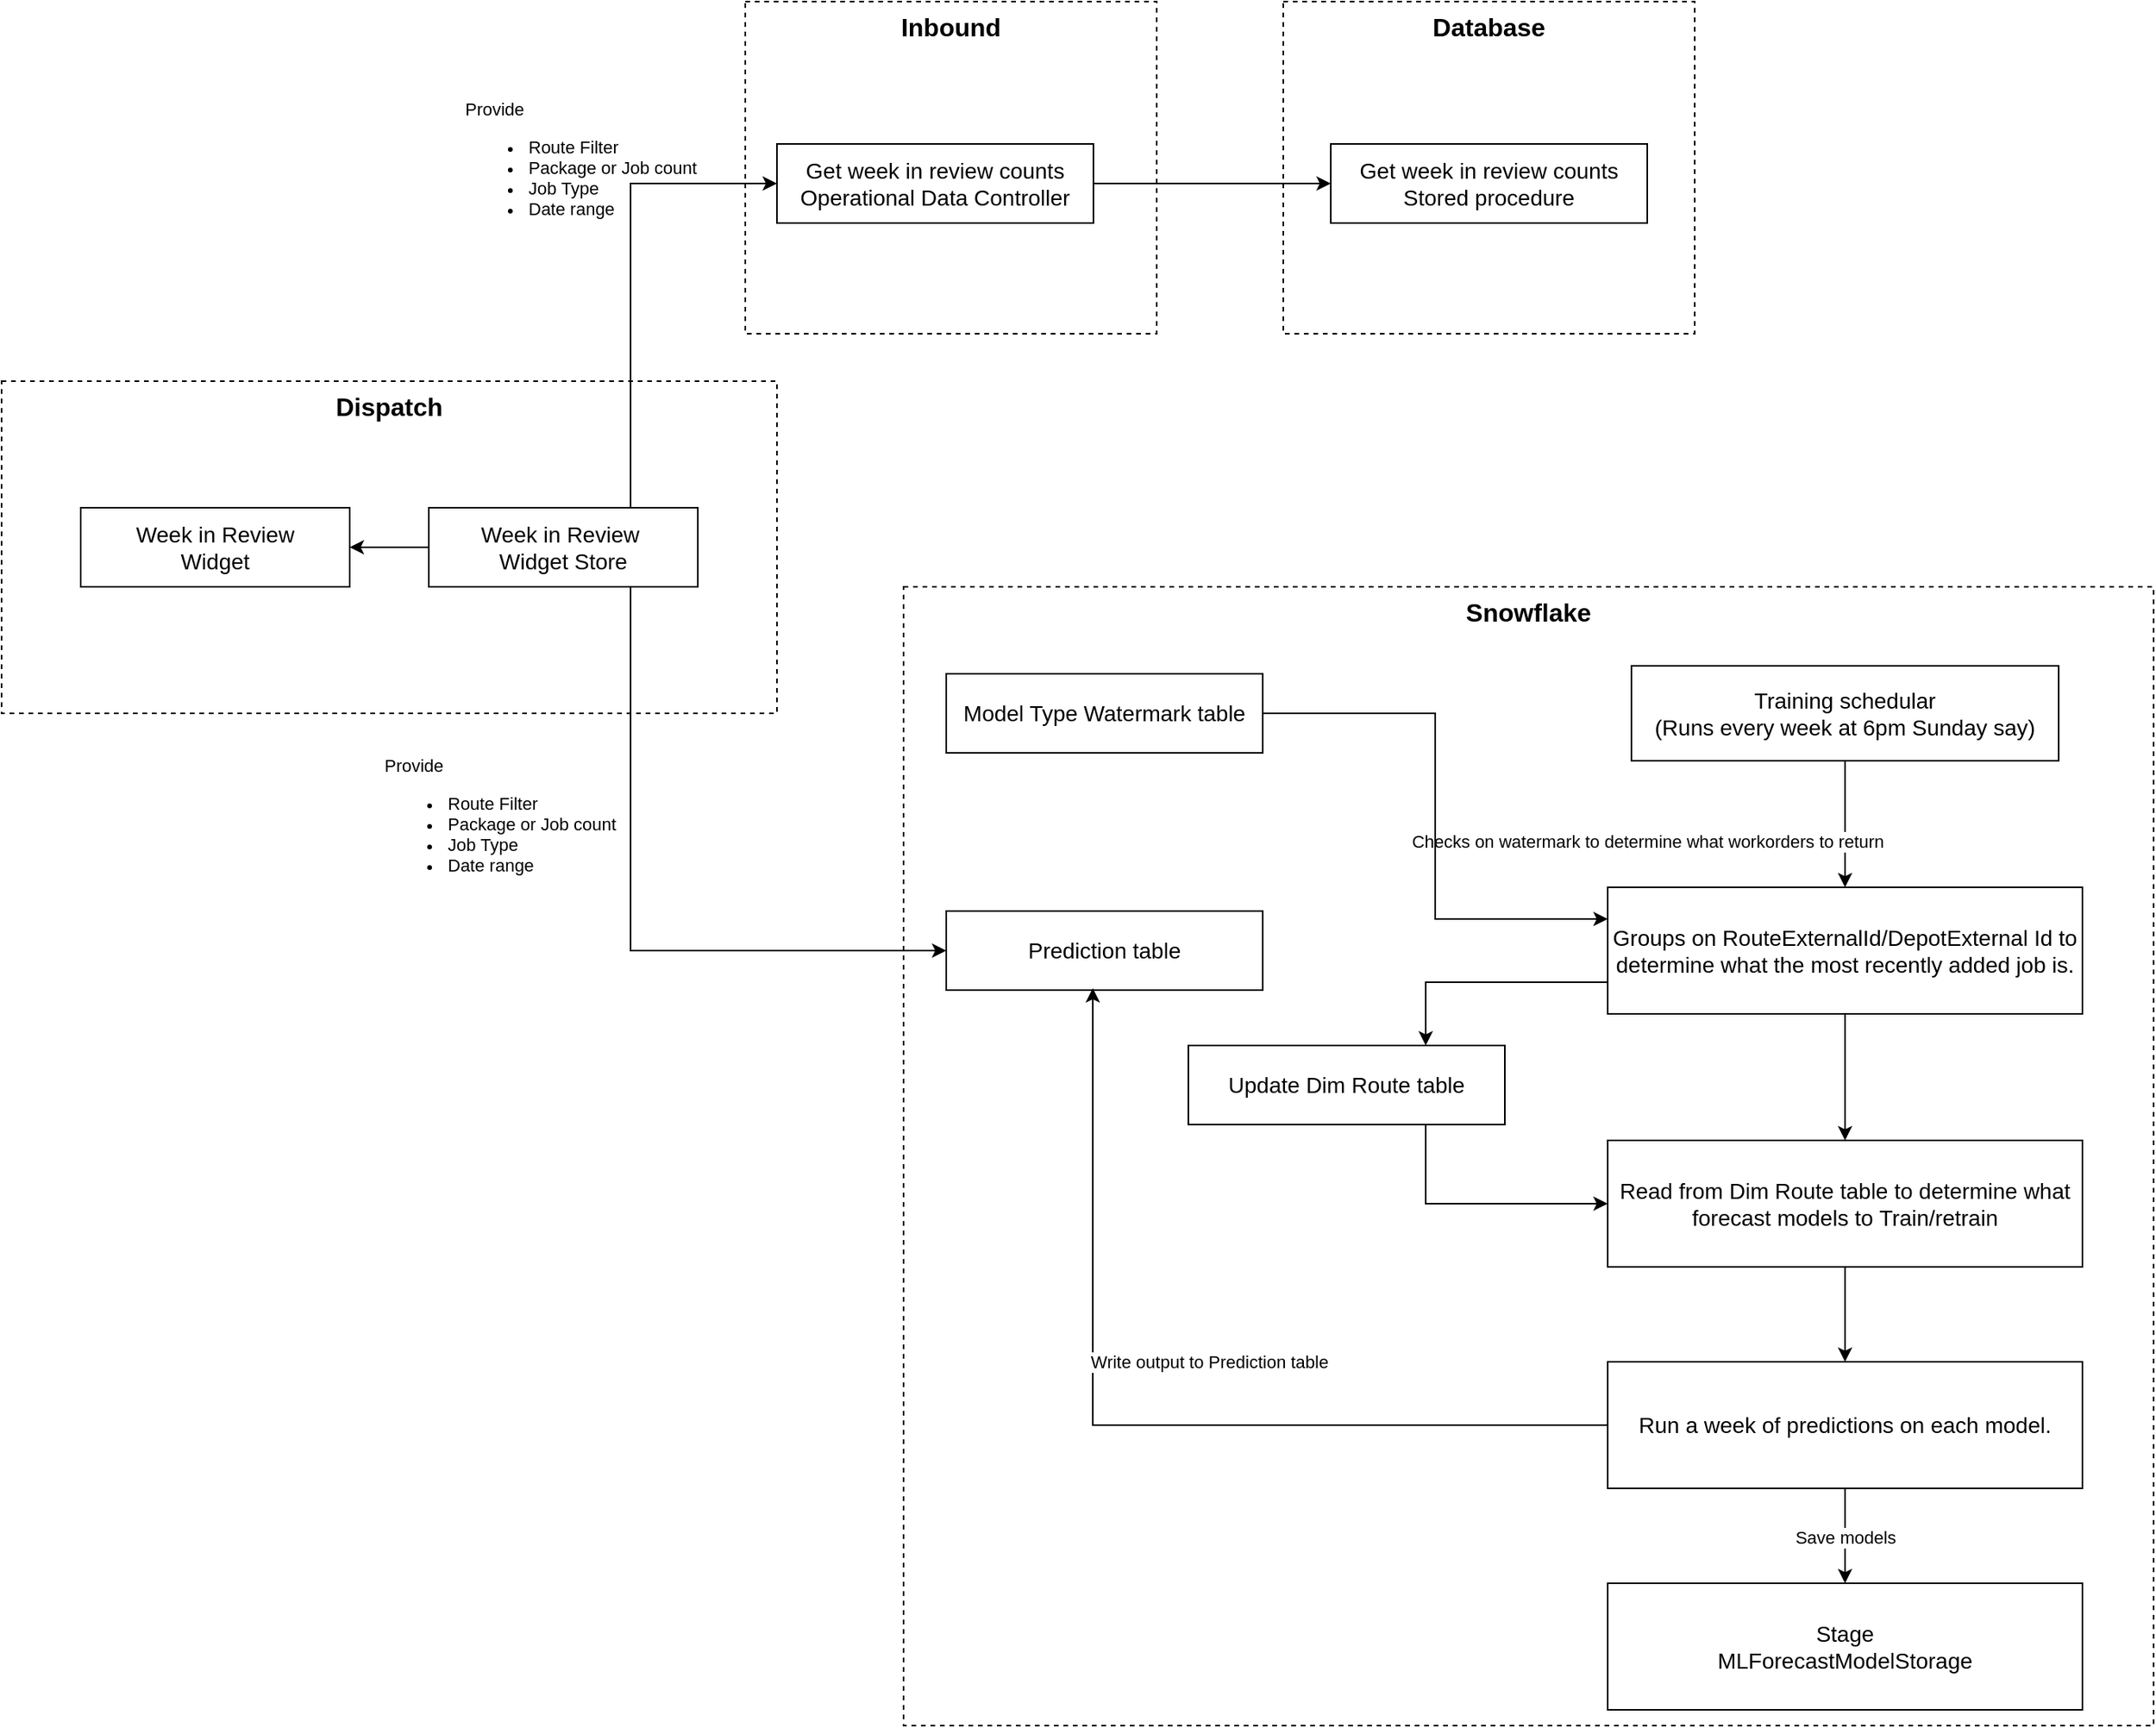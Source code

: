 <mxfile version="28.0.1">
  <diagram name="Page-1" id="RzzoXvsmsq_T2A-bgM_X">
    <mxGraphModel dx="983" dy="1681" grid="1" gridSize="10" guides="1" tooltips="1" connect="1" arrows="1" fold="1" page="1" pageScale="1" pageWidth="827" pageHeight="1169" math="0" shadow="0">
      <root>
        <mxCell id="0" />
        <mxCell id="1" parent="0" />
        <mxCell id="4Ur8TzYngbyb2dsIORtj-1" value="&lt;span style=&quot;font-size: 16px;&quot;&gt;&lt;b&gt;Dispatch&lt;/b&gt;&lt;/span&gt;" style="html=1;whiteSpace=wrap;dashed=1;gradientColor=default;fillColor=none;labelPosition=center;verticalLabelPosition=middle;align=center;verticalAlign=top;" vertex="1" parent="1">
          <mxGeometry x="30" y="110" width="490" height="210" as="geometry" />
        </mxCell>
        <mxCell id="4Ur8TzYngbyb2dsIORtj-2" value="Week in Review&lt;div&gt;Widget&lt;/div&gt;" style="whiteSpace=wrap;html=1;align=center;fontSize=14;" vertex="1" parent="1">
          <mxGeometry x="80" y="190" width="170" height="50" as="geometry" />
        </mxCell>
        <mxCell id="4Ur8TzYngbyb2dsIORtj-5" style="edgeStyle=orthogonalEdgeStyle;rounded=0;orthogonalLoop=1;jettySize=auto;html=1;exitX=0;exitY=0.5;exitDx=0;exitDy=0;" edge="1" parent="1" source="4Ur8TzYngbyb2dsIORtj-3" target="4Ur8TzYngbyb2dsIORtj-2">
          <mxGeometry relative="1" as="geometry" />
        </mxCell>
        <mxCell id="4Ur8TzYngbyb2dsIORtj-9" style="edgeStyle=orthogonalEdgeStyle;rounded=0;orthogonalLoop=1;jettySize=auto;html=1;exitX=0.75;exitY=0;exitDx=0;exitDy=0;entryX=0;entryY=0.5;entryDx=0;entryDy=0;" edge="1" parent="1" source="4Ur8TzYngbyb2dsIORtj-3" target="4Ur8TzYngbyb2dsIORtj-6">
          <mxGeometry relative="1" as="geometry" />
        </mxCell>
        <mxCell id="4Ur8TzYngbyb2dsIORtj-14" value="Provide&amp;nbsp;&lt;div&gt;&lt;ul&gt;&lt;li&gt;Route Filter&lt;/li&gt;&lt;li&gt;Package or Job count&lt;/li&gt;&lt;li&gt;Job Type&lt;/li&gt;&lt;li&gt;Date range&lt;/li&gt;&lt;/ul&gt;&lt;/div&gt;" style="edgeLabel;html=1;align=left;verticalAlign=middle;resizable=0;points=[];labelBackgroundColor=none;" vertex="1" connectable="0" parent="4Ur8TzYngbyb2dsIORtj-9">
          <mxGeometry x="-0.039" y="1" relative="1" as="geometry">
            <mxPoint x="-106" y="-72" as="offset" />
          </mxGeometry>
        </mxCell>
        <mxCell id="4Ur8TzYngbyb2dsIORtj-13" style="edgeStyle=orthogonalEdgeStyle;rounded=0;orthogonalLoop=1;jettySize=auto;html=1;exitX=0.75;exitY=1;exitDx=0;exitDy=0;entryX=0;entryY=0.5;entryDx=0;entryDy=0;" edge="1" parent="1" source="4Ur8TzYngbyb2dsIORtj-3" target="4Ur8TzYngbyb2dsIORtj-12">
          <mxGeometry relative="1" as="geometry" />
        </mxCell>
        <mxCell id="4Ur8TzYngbyb2dsIORtj-3" value="Week in Review&amp;nbsp;&lt;div&gt;Widget Store&lt;/div&gt;" style="whiteSpace=wrap;html=1;align=center;fontSize=14;" vertex="1" parent="1">
          <mxGeometry x="300" y="190" width="170" height="50" as="geometry" />
        </mxCell>
        <mxCell id="4Ur8TzYngbyb2dsIORtj-4" value="&lt;span style=&quot;font-size: 16px;&quot;&gt;&lt;b&gt;Inbound&lt;/b&gt;&lt;/span&gt;" style="html=1;whiteSpace=wrap;dashed=1;gradientColor=default;fillColor=none;labelPosition=center;verticalLabelPosition=middle;align=center;verticalAlign=top;" vertex="1" parent="1">
          <mxGeometry x="500" y="-130" width="260" height="210" as="geometry" />
        </mxCell>
        <mxCell id="4Ur8TzYngbyb2dsIORtj-10" style="edgeStyle=orthogonalEdgeStyle;rounded=0;orthogonalLoop=1;jettySize=auto;html=1;exitX=1;exitY=0.5;exitDx=0;exitDy=0;entryX=0;entryY=0.5;entryDx=0;entryDy=0;" edge="1" parent="1" source="4Ur8TzYngbyb2dsIORtj-6" target="4Ur8TzYngbyb2dsIORtj-8">
          <mxGeometry relative="1" as="geometry" />
        </mxCell>
        <mxCell id="4Ur8TzYngbyb2dsIORtj-6" value="Get week in review counts&lt;br&gt;&lt;div&gt;Operational Data Controller&lt;/div&gt;" style="whiteSpace=wrap;html=1;align=center;fontSize=14;" vertex="1" parent="1">
          <mxGeometry x="520" y="-40" width="200" height="50" as="geometry" />
        </mxCell>
        <mxCell id="4Ur8TzYngbyb2dsIORtj-7" value="&lt;span style=&quot;font-size: 16px;&quot;&gt;&lt;b&gt;Database&lt;/b&gt;&lt;/span&gt;" style="html=1;whiteSpace=wrap;dashed=1;gradientColor=default;fillColor=none;labelPosition=center;verticalLabelPosition=middle;align=center;verticalAlign=top;" vertex="1" parent="1">
          <mxGeometry x="840" y="-130" width="260" height="210" as="geometry" />
        </mxCell>
        <mxCell id="4Ur8TzYngbyb2dsIORtj-8" value="Get week in review counts&lt;br&gt;&lt;div&gt;Stored procedure&lt;/div&gt;" style="whiteSpace=wrap;html=1;align=center;fontSize=14;" vertex="1" parent="1">
          <mxGeometry x="870" y="-40" width="200" height="50" as="geometry" />
        </mxCell>
        <mxCell id="4Ur8TzYngbyb2dsIORtj-11" value="&lt;span style=&quot;font-size: 16px;&quot;&gt;&lt;b&gt;Snowflake&lt;/b&gt;&lt;/span&gt;" style="html=1;whiteSpace=wrap;dashed=1;gradientColor=default;fillColor=none;labelPosition=center;verticalLabelPosition=middle;align=center;verticalAlign=top;" vertex="1" parent="1">
          <mxGeometry x="600" y="240" width="790" height="720" as="geometry" />
        </mxCell>
        <mxCell id="4Ur8TzYngbyb2dsIORtj-12" value="Prediction table" style="whiteSpace=wrap;html=1;align=center;fontSize=14;" vertex="1" parent="1">
          <mxGeometry x="627" y="445" width="200" height="50" as="geometry" />
        </mxCell>
        <mxCell id="4Ur8TzYngbyb2dsIORtj-15" value="Provide&amp;nbsp;&lt;div&gt;&lt;ul&gt;&lt;li&gt;Route Filter&lt;/li&gt;&lt;li&gt;Package or Job count&lt;/li&gt;&lt;li&gt;Job Type&lt;/li&gt;&lt;li&gt;Date range&lt;/li&gt;&lt;/ul&gt;&lt;/div&gt;" style="edgeLabel;html=1;align=left;verticalAlign=middle;resizable=0;points=[];labelBackgroundColor=none;" vertex="1" connectable="0" parent="1">
          <mxGeometry x="270" y="390" as="geometry" />
        </mxCell>
        <mxCell id="4Ur8TzYngbyb2dsIORtj-18" style="edgeStyle=orthogonalEdgeStyle;rounded=0;orthogonalLoop=1;jettySize=auto;html=1;exitX=0.5;exitY=1;exitDx=0;exitDy=0;entryX=0.5;entryY=0;entryDx=0;entryDy=0;" edge="1" parent="1" source="4Ur8TzYngbyb2dsIORtj-16" target="4Ur8TzYngbyb2dsIORtj-17">
          <mxGeometry relative="1" as="geometry" />
        </mxCell>
        <mxCell id="4Ur8TzYngbyb2dsIORtj-19" value="Checks on watermark to determine what workorders to return" style="edgeLabel;html=1;align=center;verticalAlign=middle;resizable=0;points=[];" vertex="1" connectable="0" parent="4Ur8TzYngbyb2dsIORtj-18">
          <mxGeometry x="0.033" y="-2" relative="1" as="geometry">
            <mxPoint x="-123" y="9" as="offset" />
          </mxGeometry>
        </mxCell>
        <mxCell id="4Ur8TzYngbyb2dsIORtj-16" value="Training schedular&lt;div&gt;(Runs every week at 6pm Sunday say)&lt;/div&gt;" style="whiteSpace=wrap;html=1;align=center;fontSize=14;" vertex="1" parent="1">
          <mxGeometry x="1060" y="290" width="270" height="60" as="geometry" />
        </mxCell>
        <mxCell id="4Ur8TzYngbyb2dsIORtj-21" style="edgeStyle=orthogonalEdgeStyle;rounded=0;orthogonalLoop=1;jettySize=auto;html=1;exitX=0;exitY=0.75;exitDx=0;exitDy=0;entryX=0.75;entryY=0;entryDx=0;entryDy=0;" edge="1" parent="1" source="4Ur8TzYngbyb2dsIORtj-17" target="4Ur8TzYngbyb2dsIORtj-20">
          <mxGeometry relative="1" as="geometry" />
        </mxCell>
        <mxCell id="4Ur8TzYngbyb2dsIORtj-24" style="edgeStyle=orthogonalEdgeStyle;rounded=0;orthogonalLoop=1;jettySize=auto;html=1;exitX=0.5;exitY=1;exitDx=0;exitDy=0;entryX=0.5;entryY=0;entryDx=0;entryDy=0;" edge="1" parent="1" source="4Ur8TzYngbyb2dsIORtj-17" target="4Ur8TzYngbyb2dsIORtj-22">
          <mxGeometry relative="1" as="geometry" />
        </mxCell>
        <mxCell id="4Ur8TzYngbyb2dsIORtj-17" value="&lt;font style=&quot;font-size: 14px;&quot;&gt;Groups on RouteExternalId/DepotExternal Id to determine what the most recently added job is.&lt;/font&gt;" style="rounded=0;whiteSpace=wrap;html=1;" vertex="1" parent="1">
          <mxGeometry x="1045" y="430" width="300" height="80" as="geometry" />
        </mxCell>
        <mxCell id="4Ur8TzYngbyb2dsIORtj-23" style="edgeStyle=orthogonalEdgeStyle;rounded=0;orthogonalLoop=1;jettySize=auto;html=1;exitX=0.75;exitY=1;exitDx=0;exitDy=0;entryX=0;entryY=0.5;entryDx=0;entryDy=0;" edge="1" parent="1" source="4Ur8TzYngbyb2dsIORtj-20" target="4Ur8TzYngbyb2dsIORtj-22">
          <mxGeometry relative="1" as="geometry" />
        </mxCell>
        <mxCell id="4Ur8TzYngbyb2dsIORtj-20" value="Update Dim Route table" style="whiteSpace=wrap;html=1;align=center;fontSize=14;" vertex="1" parent="1">
          <mxGeometry x="780" y="530" width="200" height="50" as="geometry" />
        </mxCell>
        <mxCell id="4Ur8TzYngbyb2dsIORtj-26" style="edgeStyle=orthogonalEdgeStyle;rounded=0;orthogonalLoop=1;jettySize=auto;html=1;exitX=0.5;exitY=1;exitDx=0;exitDy=0;entryX=0.5;entryY=0;entryDx=0;entryDy=0;" edge="1" parent="1" source="4Ur8TzYngbyb2dsIORtj-22" target="4Ur8TzYngbyb2dsIORtj-25">
          <mxGeometry relative="1" as="geometry" />
        </mxCell>
        <mxCell id="4Ur8TzYngbyb2dsIORtj-22" value="&lt;div&gt;&lt;font style=&quot;font-size: 14px;&quot;&gt;Read from Dim Route table to determine what forecast models to&amp;nbsp;&lt;/font&gt;&lt;span style=&quot;font-size: 14px; background-color: transparent; color: light-dark(rgb(0, 0, 0), rgb(255, 255, 255));&quot;&gt;Train/retrain&lt;/span&gt;&lt;/div&gt;" style="rounded=0;whiteSpace=wrap;html=1;" vertex="1" parent="1">
          <mxGeometry x="1045" y="590" width="300" height="80" as="geometry" />
        </mxCell>
        <mxCell id="4Ur8TzYngbyb2dsIORtj-30" style="edgeStyle=orthogonalEdgeStyle;rounded=0;orthogonalLoop=1;jettySize=auto;html=1;exitX=0.5;exitY=1;exitDx=0;exitDy=0;entryX=0.5;entryY=0;entryDx=0;entryDy=0;" edge="1" parent="1" source="4Ur8TzYngbyb2dsIORtj-25" target="4Ur8TzYngbyb2dsIORtj-29">
          <mxGeometry relative="1" as="geometry" />
        </mxCell>
        <mxCell id="4Ur8TzYngbyb2dsIORtj-31" value="Save models" style="edgeLabel;html=1;align=center;verticalAlign=middle;resizable=0;points=[];" vertex="1" connectable="0" parent="4Ur8TzYngbyb2dsIORtj-30">
          <mxGeometry x="0.018" y="5" relative="1" as="geometry">
            <mxPoint x="-5" as="offset" />
          </mxGeometry>
        </mxCell>
        <mxCell id="4Ur8TzYngbyb2dsIORtj-25" value="&lt;div&gt;&lt;span style=&quot;font-size: 14px;&quot;&gt;Run a week of predictions on each model.&lt;/span&gt;&lt;/div&gt;" style="rounded=0;whiteSpace=wrap;html=1;" vertex="1" parent="1">
          <mxGeometry x="1045" y="730" width="300" height="80" as="geometry" />
        </mxCell>
        <mxCell id="4Ur8TzYngbyb2dsIORtj-27" style="edgeStyle=orthogonalEdgeStyle;rounded=0;orthogonalLoop=1;jettySize=auto;html=1;exitX=0;exitY=0.5;exitDx=0;exitDy=0;entryX=0.463;entryY=0.975;entryDx=0;entryDy=0;entryPerimeter=0;" edge="1" parent="1" source="4Ur8TzYngbyb2dsIORtj-25" target="4Ur8TzYngbyb2dsIORtj-12">
          <mxGeometry relative="1" as="geometry" />
        </mxCell>
        <mxCell id="4Ur8TzYngbyb2dsIORtj-28" value="Write output to Prediction table" style="edgeLabel;html=1;align=center;verticalAlign=middle;resizable=0;points=[];" vertex="1" connectable="0" parent="4Ur8TzYngbyb2dsIORtj-27">
          <mxGeometry x="-0.28" y="5" relative="1" as="geometry">
            <mxPoint x="-36" y="-45" as="offset" />
          </mxGeometry>
        </mxCell>
        <mxCell id="4Ur8TzYngbyb2dsIORtj-29" value="&lt;div&gt;&lt;span style=&quot;font-size: 14px;&quot;&gt;Stage&lt;/span&gt;&lt;/div&gt;&lt;div&gt;&lt;span style=&quot;font-size: 14px;&quot;&gt;MLForecastModelStorage&lt;/span&gt;&lt;/div&gt;" style="rounded=0;whiteSpace=wrap;html=1;" vertex="1" parent="1">
          <mxGeometry x="1045" y="870" width="300" height="80" as="geometry" />
        </mxCell>
        <mxCell id="4Ur8TzYngbyb2dsIORtj-33" style="edgeStyle=orthogonalEdgeStyle;rounded=0;orthogonalLoop=1;jettySize=auto;html=1;exitX=1;exitY=0.5;exitDx=0;exitDy=0;entryX=0;entryY=0.25;entryDx=0;entryDy=0;" edge="1" parent="1" source="4Ur8TzYngbyb2dsIORtj-32" target="4Ur8TzYngbyb2dsIORtj-17">
          <mxGeometry relative="1" as="geometry" />
        </mxCell>
        <mxCell id="4Ur8TzYngbyb2dsIORtj-32" value="Model Type Watermark table" style="whiteSpace=wrap;html=1;align=center;fontSize=14;" vertex="1" parent="1">
          <mxGeometry x="627" y="295" width="200" height="50" as="geometry" />
        </mxCell>
      </root>
    </mxGraphModel>
  </diagram>
</mxfile>
